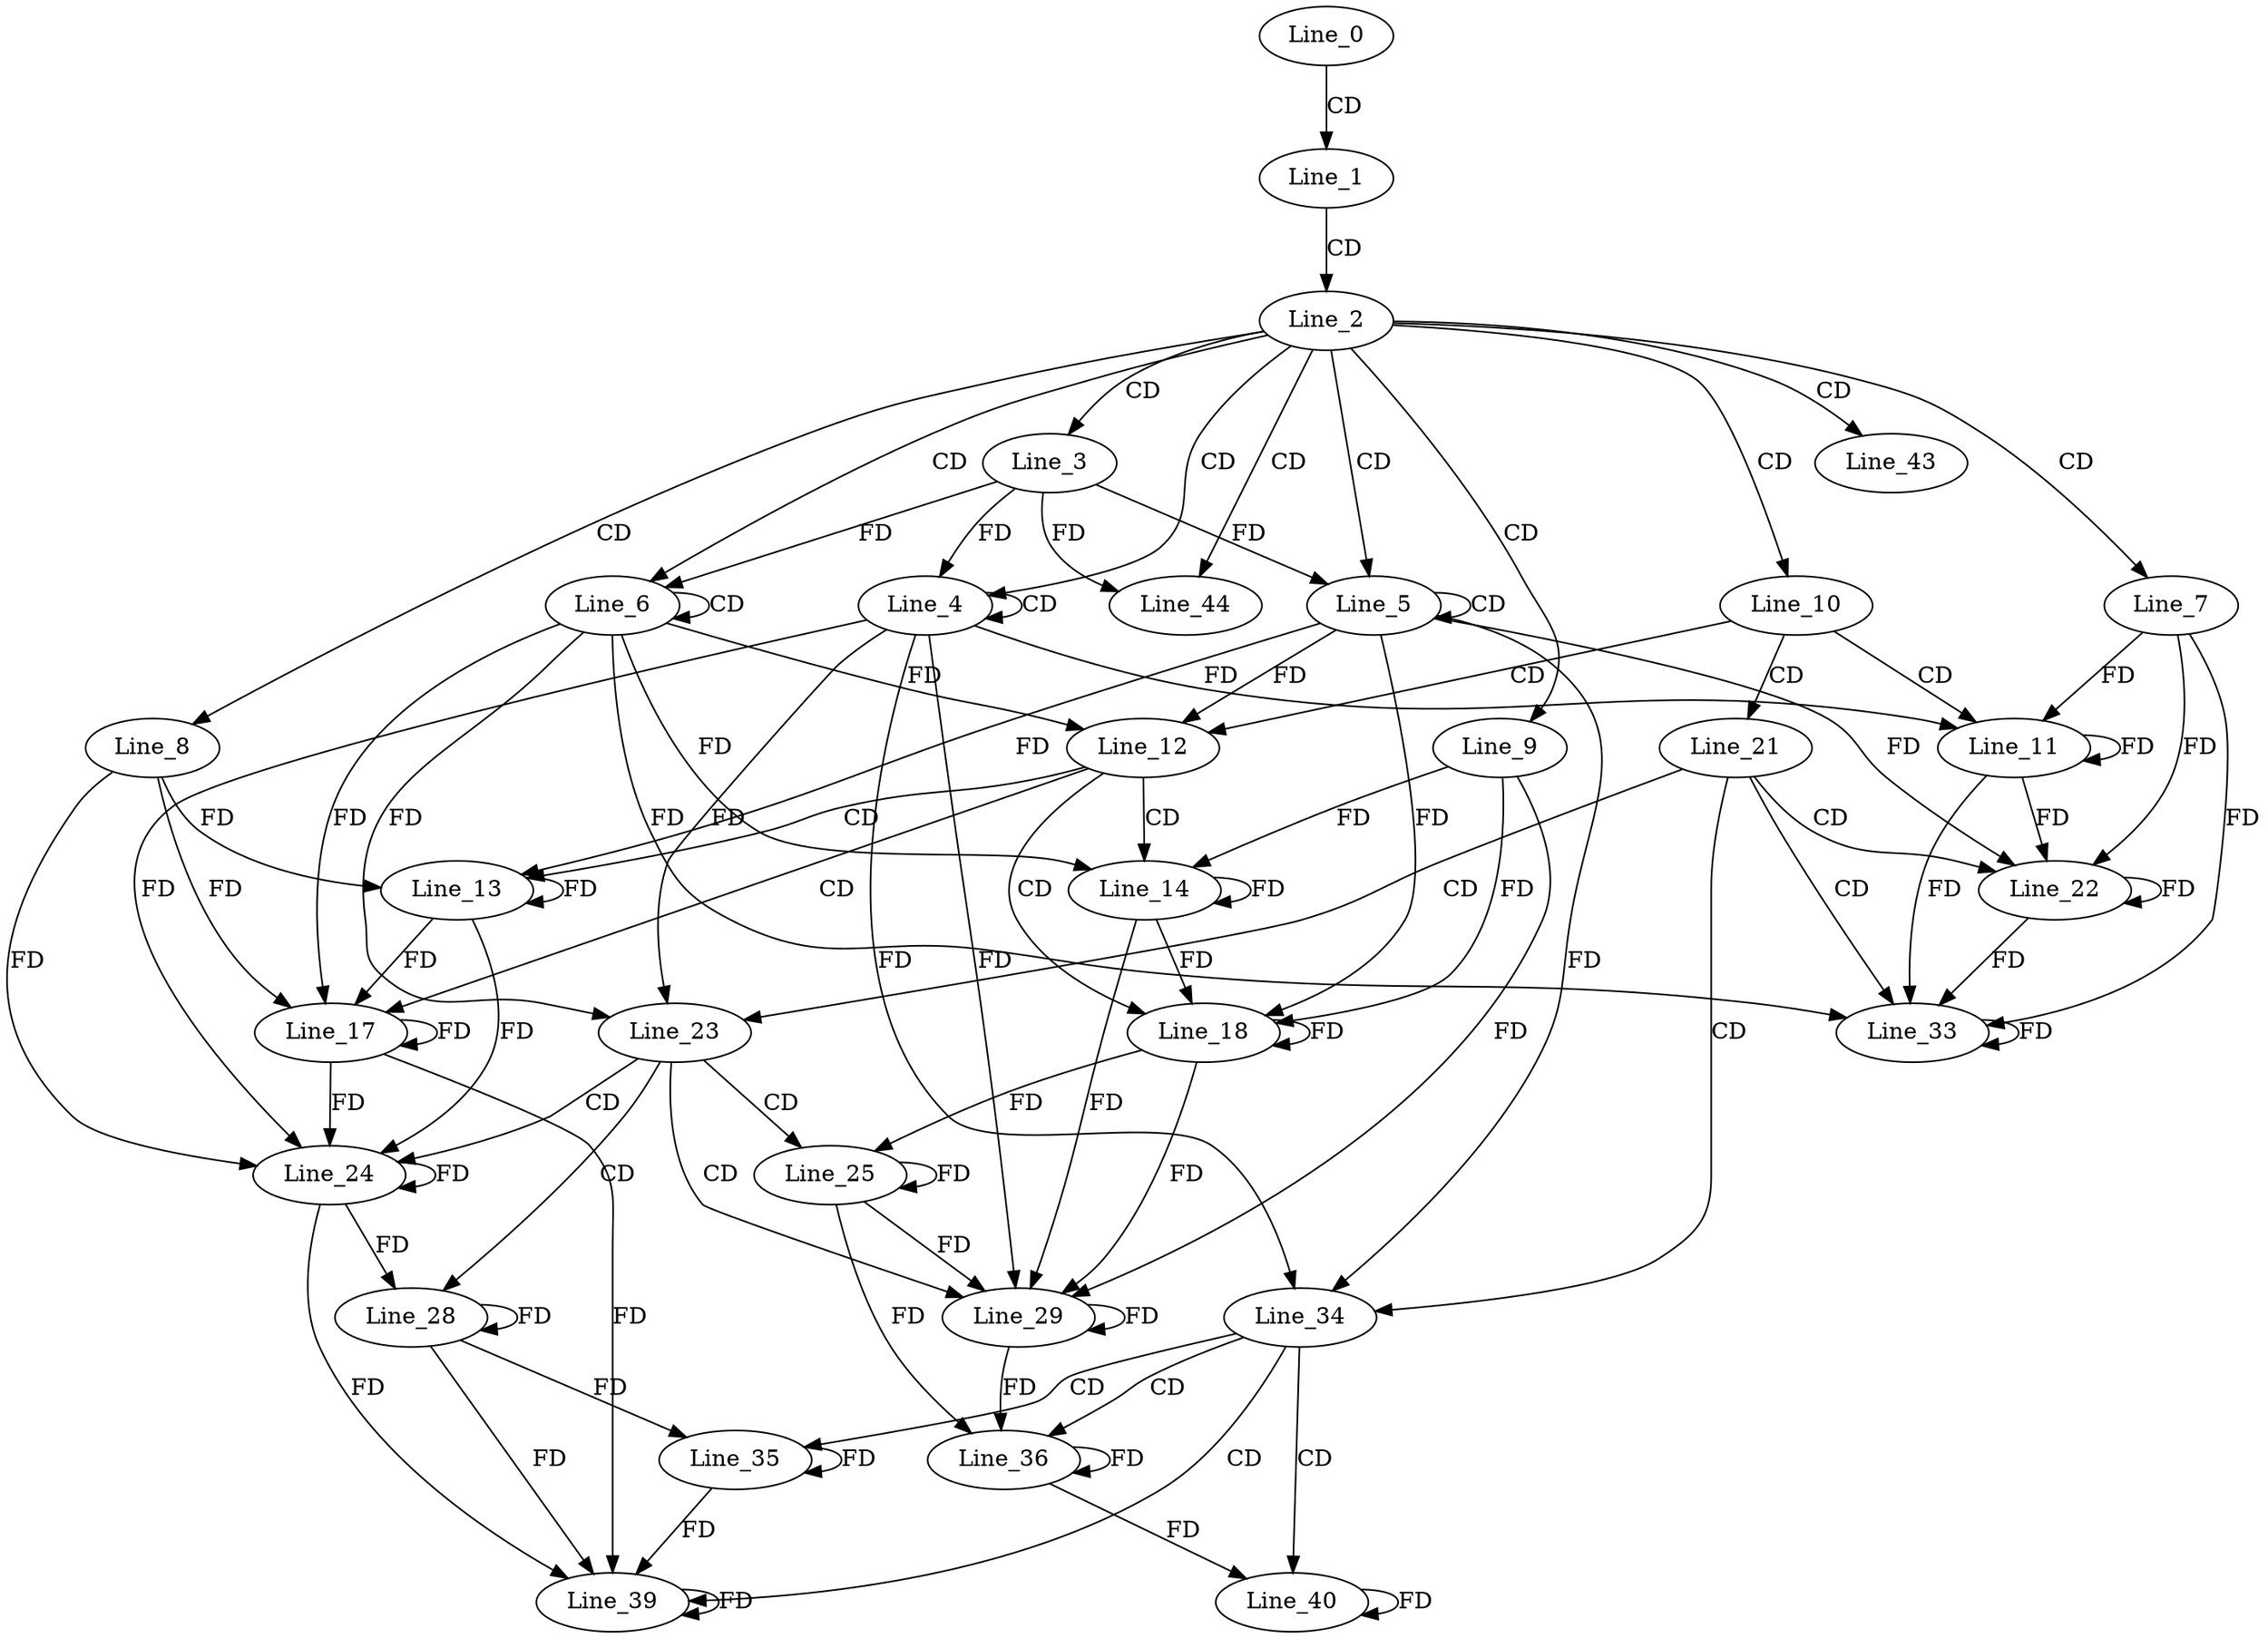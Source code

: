 digraph G {
  Line_0;
  Line_1;
  Line_2;
  Line_3;
  Line_4;
  Line_4;
  Line_5;
  Line_5;
  Line_6;
  Line_6;
  Line_7;
  Line_8;
  Line_9;
  Line_10;
  Line_11;
  Line_12;
  Line_13;
  Line_14;
  Line_17;
  Line_18;
  Line_21;
  Line_22;
  Line_23;
  Line_24;
  Line_25;
  Line_28;
  Line_29;
  Line_33;
  Line_34;
  Line_35;
  Line_36;
  Line_39;
  Line_40;
  Line_43;
  Line_44;
  Line_0 -> Line_1 [ label="CD" ];
  Line_1 -> Line_2 [ label="CD" ];
  Line_2 -> Line_3 [ label="CD" ];
  Line_2 -> Line_4 [ label="CD" ];
  Line_4 -> Line_4 [ label="CD" ];
  Line_3 -> Line_4 [ label="FD" ];
  Line_2 -> Line_5 [ label="CD" ];
  Line_5 -> Line_5 [ label="CD" ];
  Line_3 -> Line_5 [ label="FD" ];
  Line_2 -> Line_6 [ label="CD" ];
  Line_6 -> Line_6 [ label="CD" ];
  Line_3 -> Line_6 [ label="FD" ];
  Line_2 -> Line_7 [ label="CD" ];
  Line_2 -> Line_8 [ label="CD" ];
  Line_2 -> Line_9 [ label="CD" ];
  Line_2 -> Line_10 [ label="CD" ];
  Line_10 -> Line_11 [ label="CD" ];
  Line_7 -> Line_11 [ label="FD" ];
  Line_11 -> Line_11 [ label="FD" ];
  Line_4 -> Line_11 [ label="FD" ];
  Line_10 -> Line_12 [ label="CD" ];
  Line_5 -> Line_12 [ label="FD" ];
  Line_6 -> Line_12 [ label="FD" ];
  Line_12 -> Line_13 [ label="CD" ];
  Line_8 -> Line_13 [ label="FD" ];
  Line_13 -> Line_13 [ label="FD" ];
  Line_5 -> Line_13 [ label="FD" ];
  Line_12 -> Line_14 [ label="CD" ];
  Line_9 -> Line_14 [ label="FD" ];
  Line_14 -> Line_14 [ label="FD" ];
  Line_6 -> Line_14 [ label="FD" ];
  Line_12 -> Line_17 [ label="CD" ];
  Line_8 -> Line_17 [ label="FD" ];
  Line_13 -> Line_17 [ label="FD" ];
  Line_17 -> Line_17 [ label="FD" ];
  Line_6 -> Line_17 [ label="FD" ];
  Line_12 -> Line_18 [ label="CD" ];
  Line_9 -> Line_18 [ label="FD" ];
  Line_14 -> Line_18 [ label="FD" ];
  Line_18 -> Line_18 [ label="FD" ];
  Line_5 -> Line_18 [ label="FD" ];
  Line_10 -> Line_21 [ label="CD" ];
  Line_21 -> Line_22 [ label="CD" ];
  Line_7 -> Line_22 [ label="FD" ];
  Line_11 -> Line_22 [ label="FD" ];
  Line_22 -> Line_22 [ label="FD" ];
  Line_5 -> Line_22 [ label="FD" ];
  Line_21 -> Line_23 [ label="CD" ];
  Line_4 -> Line_23 [ label="FD" ];
  Line_6 -> Line_23 [ label="FD" ];
  Line_23 -> Line_24 [ label="CD" ];
  Line_8 -> Line_24 [ label="FD" ];
  Line_13 -> Line_24 [ label="FD" ];
  Line_17 -> Line_24 [ label="FD" ];
  Line_24 -> Line_24 [ label="FD" ];
  Line_4 -> Line_24 [ label="FD" ];
  Line_23 -> Line_25 [ label="CD" ];
  Line_18 -> Line_25 [ label="FD" ];
  Line_25 -> Line_25 [ label="FD" ];
  Line_23 -> Line_28 [ label="CD" ];
  Line_24 -> Line_28 [ label="FD" ];
  Line_28 -> Line_28 [ label="FD" ];
  Line_23 -> Line_29 [ label="CD" ];
  Line_9 -> Line_29 [ label="FD" ];
  Line_14 -> Line_29 [ label="FD" ];
  Line_18 -> Line_29 [ label="FD" ];
  Line_25 -> Line_29 [ label="FD" ];
  Line_29 -> Line_29 [ label="FD" ];
  Line_4 -> Line_29 [ label="FD" ];
  Line_21 -> Line_33 [ label="CD" ];
  Line_7 -> Line_33 [ label="FD" ];
  Line_11 -> Line_33 [ label="FD" ];
  Line_22 -> Line_33 [ label="FD" ];
  Line_33 -> Line_33 [ label="FD" ];
  Line_6 -> Line_33 [ label="FD" ];
  Line_21 -> Line_34 [ label="CD" ];
  Line_4 -> Line_34 [ label="FD" ];
  Line_5 -> Line_34 [ label="FD" ];
  Line_34 -> Line_35 [ label="CD" ];
  Line_28 -> Line_35 [ label="FD" ];
  Line_35 -> Line_35 [ label="FD" ];
  Line_34 -> Line_36 [ label="CD" ];
  Line_25 -> Line_36 [ label="FD" ];
  Line_29 -> Line_36 [ label="FD" ];
  Line_36 -> Line_36 [ label="FD" ];
  Line_34 -> Line_39 [ label="CD" ];
  Line_17 -> Line_39 [ label="FD" ];
  Line_24 -> Line_39 [ label="FD" ];
  Line_28 -> Line_39 [ label="FD" ];
  Line_35 -> Line_39 [ label="FD" ];
  Line_39 -> Line_39 [ label="FD" ];
  Line_34 -> Line_40 [ label="CD" ];
  Line_36 -> Line_40 [ label="FD" ];
  Line_40 -> Line_40 [ label="FD" ];
  Line_2 -> Line_43 [ label="CD" ];
  Line_2 -> Line_44 [ label="CD" ];
  Line_3 -> Line_44 [ label="FD" ];
}
